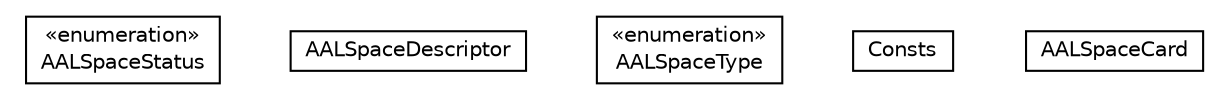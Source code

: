 #!/usr/local/bin/dot
#
# Class diagram 
# Generated by UMLGraph version 5.1 (http://www.umlgraph.org/)
#

digraph G {
	edge [fontname="Helvetica",fontsize=10,labelfontname="Helvetica",labelfontsize=10];
	node [fontname="Helvetica",fontsize=10,shape=plaintext];
	nodesep=0.25;
	ranksep=0.5;
	// org.universAAL.middleware.interfaces.aalspace.AALSpaceStatus
	c86503 [label=<<table title="org.universAAL.middleware.interfaces.aalspace.AALSpaceStatus" border="0" cellborder="1" cellspacing="0" cellpadding="2" port="p" href="./AALSpaceStatus.html">
		<tr><td><table border="0" cellspacing="0" cellpadding="1">
<tr><td align="center" balign="center"> &#171;enumeration&#187; </td></tr>
<tr><td align="center" balign="center"> AALSpaceStatus </td></tr>
		</table></td></tr>
		</table>>, fontname="Helvetica", fontcolor="black", fontsize=10.0];
	// org.universAAL.middleware.interfaces.aalspace.AALSpaceDescriptor
	c86504 [label=<<table title="org.universAAL.middleware.interfaces.aalspace.AALSpaceDescriptor" border="0" cellborder="1" cellspacing="0" cellpadding="2" port="p" href="./AALSpaceDescriptor.html">
		<tr><td><table border="0" cellspacing="0" cellpadding="1">
<tr><td align="center" balign="center"> AALSpaceDescriptor </td></tr>
		</table></td></tr>
		</table>>, fontname="Helvetica", fontcolor="black", fontsize=10.0];
	// org.universAAL.middleware.interfaces.aalspace.AALSpaceType
	c86505 [label=<<table title="org.universAAL.middleware.interfaces.aalspace.AALSpaceType" border="0" cellborder="1" cellspacing="0" cellpadding="2" port="p" href="./AALSpaceType.html">
		<tr><td><table border="0" cellspacing="0" cellpadding="1">
<tr><td align="center" balign="center"> &#171;enumeration&#187; </td></tr>
<tr><td align="center" balign="center"> AALSpaceType </td></tr>
		</table></td></tr>
		</table>>, fontname="Helvetica", fontcolor="black", fontsize=10.0];
	// org.universAAL.middleware.interfaces.aalspace.Consts
	c86506 [label=<<table title="org.universAAL.middleware.interfaces.aalspace.Consts" border="0" cellborder="1" cellspacing="0" cellpadding="2" port="p" href="./Consts.html">
		<tr><td><table border="0" cellspacing="0" cellpadding="1">
<tr><td align="center" balign="center"> Consts </td></tr>
		</table></td></tr>
		</table>>, fontname="Helvetica", fontcolor="black", fontsize=10.0];
	// org.universAAL.middleware.interfaces.aalspace.AALSpaceCard
	c86507 [label=<<table title="org.universAAL.middleware.interfaces.aalspace.AALSpaceCard" border="0" cellborder="1" cellspacing="0" cellpadding="2" port="p" href="./AALSpaceCard.html">
		<tr><td><table border="0" cellspacing="0" cellpadding="1">
<tr><td align="center" balign="center"> AALSpaceCard </td></tr>
		</table></td></tr>
		</table>>, fontname="Helvetica", fontcolor="black", fontsize=10.0];
}

